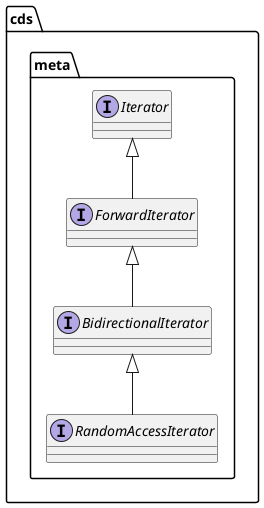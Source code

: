 @startuml

!startsub public_declaration
!ifndef ITERATOR_MODEL_PUBLIC
!define ITERATOR_MODEL_PUBLIC

namespace cds {
    namespace meta {

        interface Iterator {

        }

        interface ForwardIterator {

        }

        interface BidirectionalIterator {

        }

        interface RandomAccessIterator {

        }

        Iterator <|-- ForwardIterator
        ForwardIterator <|-- BidirectionalIterator
        BidirectionalIterator <|-- RandomAccessIterator

    }
}

!endif
!endsub

@enduml